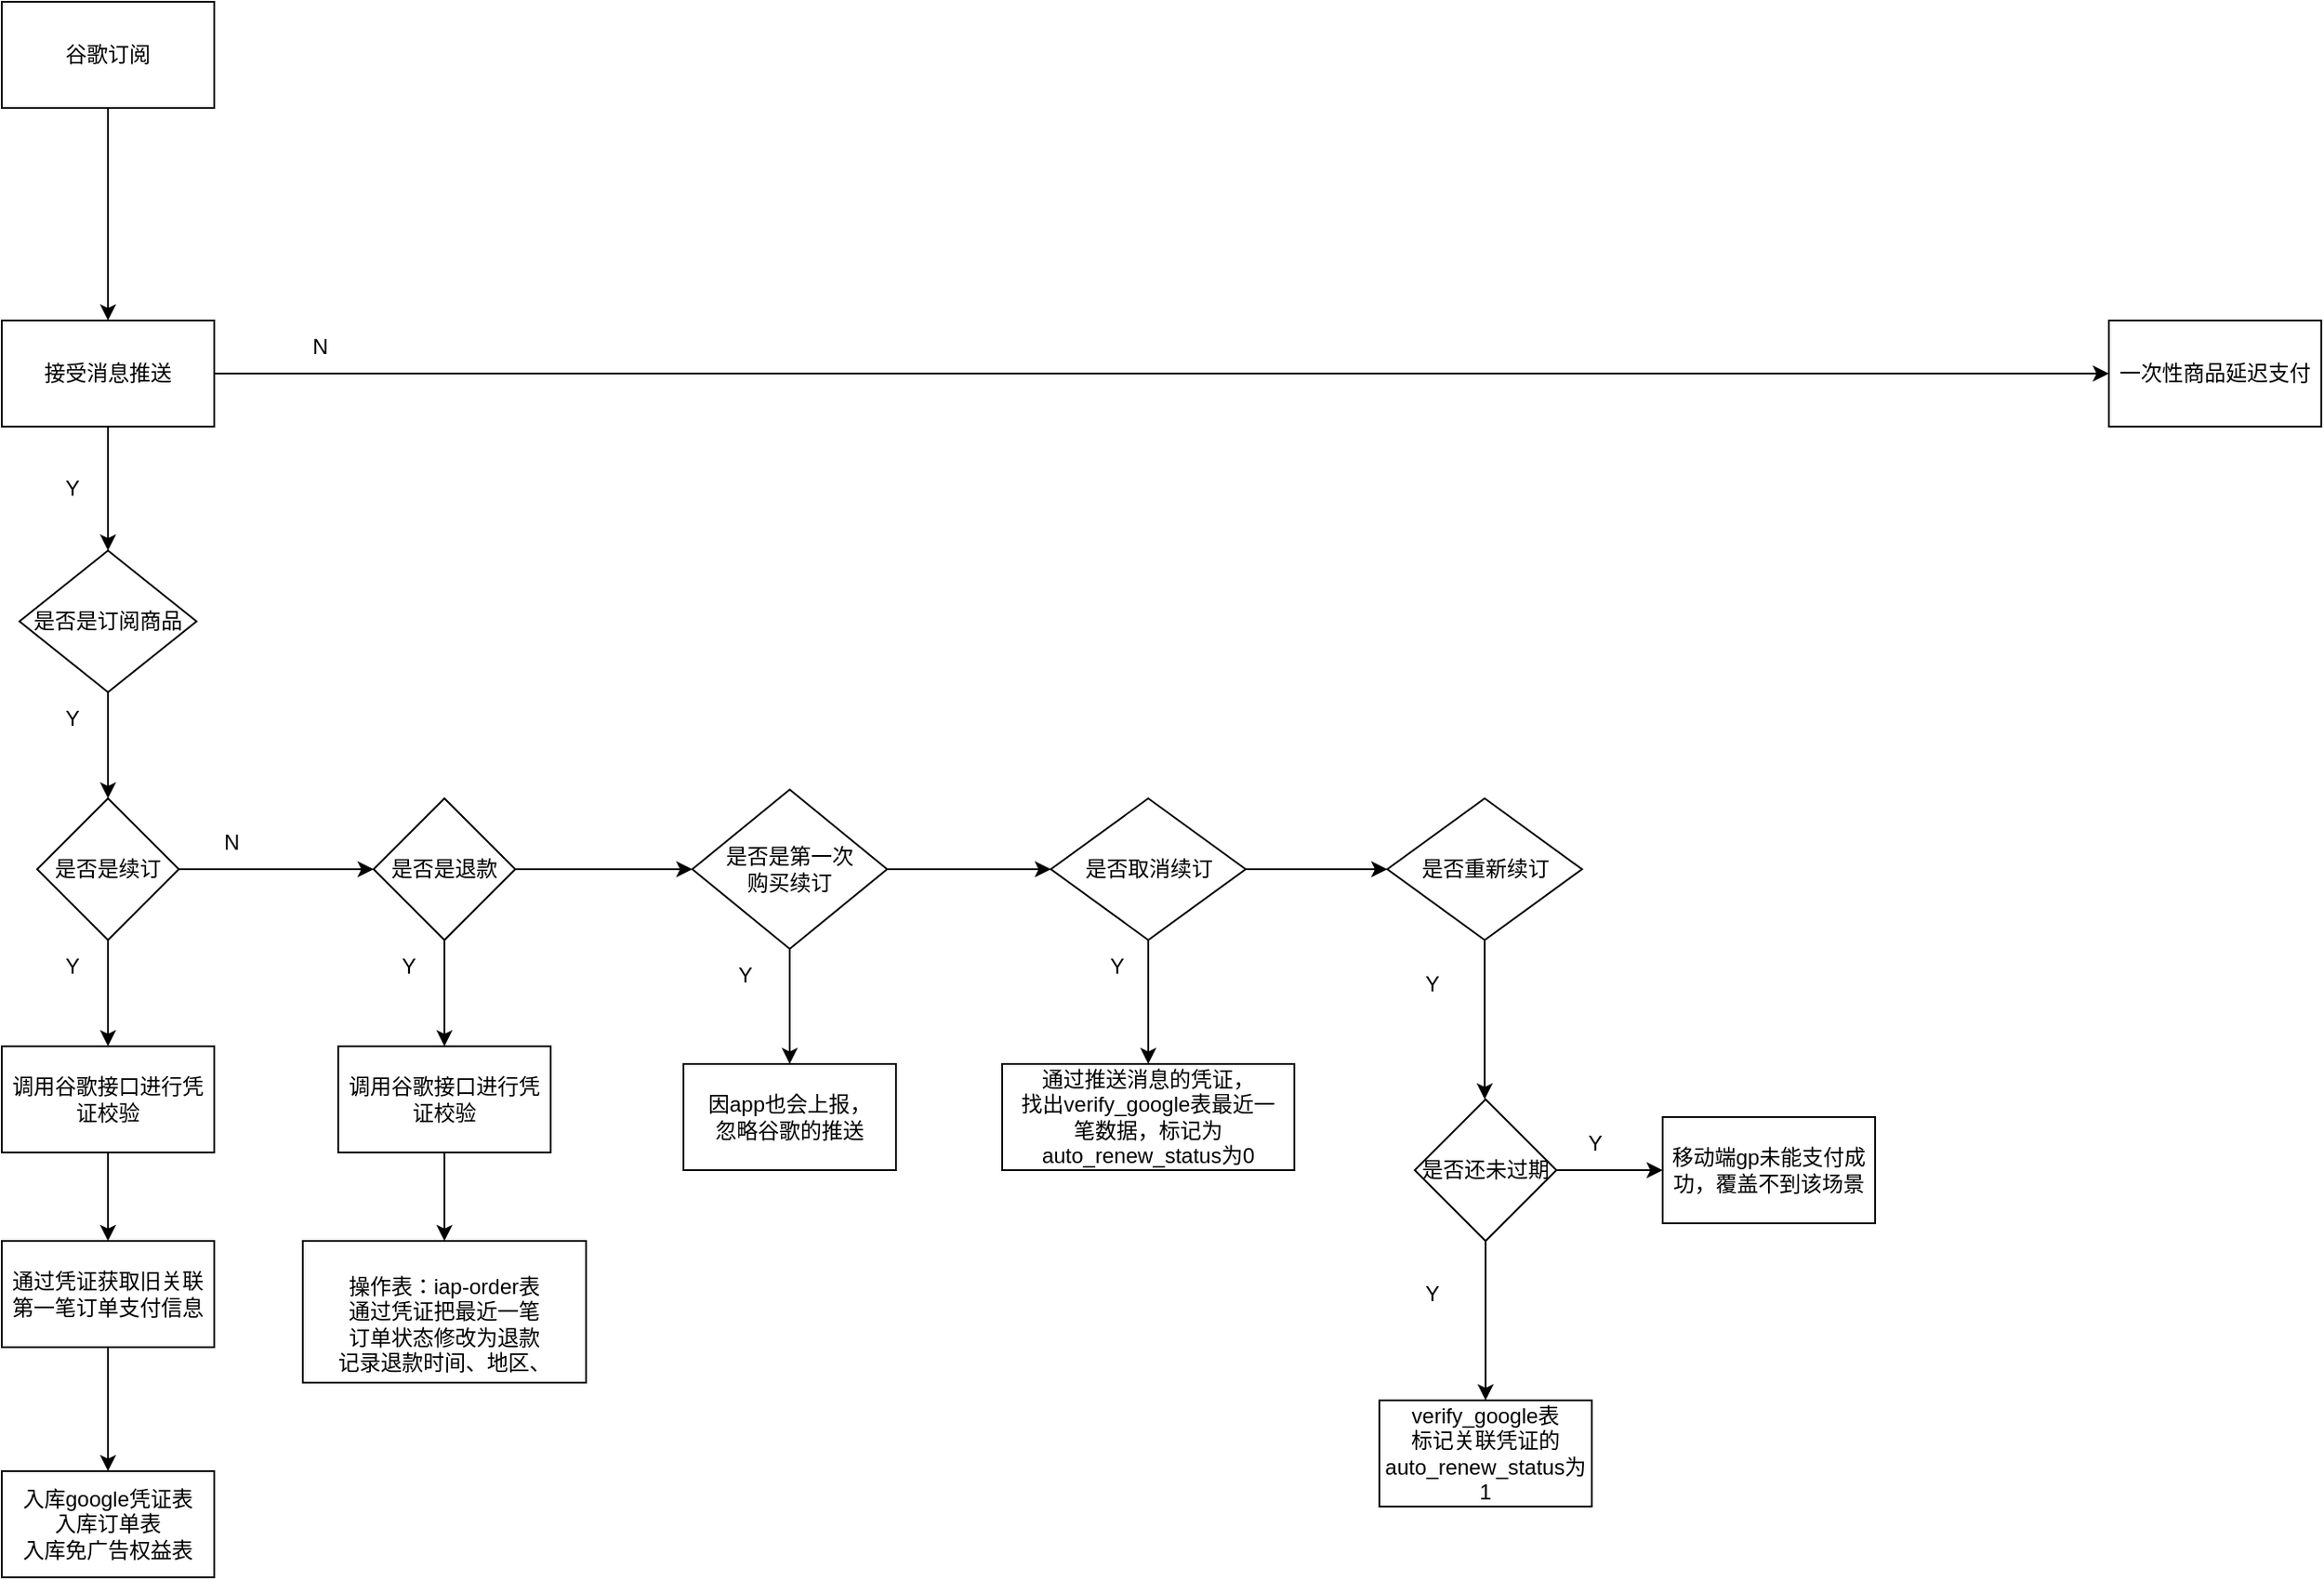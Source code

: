 <mxfile version="21.0.2" type="github">
  <diagram name="第 1 页" id="ZdYJFvP875uwJYrcXZKz">
    <mxGraphModel dx="1674" dy="4008" grid="1" gridSize="10" guides="1" tooltips="1" connect="1" arrows="1" fold="1" page="1" pageScale="1" pageWidth="2339" pageHeight="3300" math="0" shadow="0">
      <root>
        <mxCell id="0" />
        <mxCell id="1" parent="0" />
        <mxCell id="8QBZkefJyZ8zBn_YgFsc-3" style="edgeStyle=orthogonalEdgeStyle;rounded=0;orthogonalLoop=1;jettySize=auto;html=1;entryX=0.5;entryY=0;entryDx=0;entryDy=0;" edge="1" parent="1" source="8QBZkefJyZ8zBn_YgFsc-1" target="8QBZkefJyZ8zBn_YgFsc-2">
          <mxGeometry relative="1" as="geometry" />
        </mxCell>
        <mxCell id="8QBZkefJyZ8zBn_YgFsc-1" value="谷歌订阅" style="rounded=0;whiteSpace=wrap;html=1;" vertex="1" parent="1">
          <mxGeometry x="130" y="-170" width="120" height="60" as="geometry" />
        </mxCell>
        <mxCell id="8QBZkefJyZ8zBn_YgFsc-20" value="" style="edgeStyle=orthogonalEdgeStyle;rounded=0;orthogonalLoop=1;jettySize=auto;html=1;" edge="1" parent="1" source="8QBZkefJyZ8zBn_YgFsc-2" target="8QBZkefJyZ8zBn_YgFsc-19">
          <mxGeometry relative="1" as="geometry" />
        </mxCell>
        <mxCell id="8QBZkefJyZ8zBn_YgFsc-28" value="" style="edgeStyle=orthogonalEdgeStyle;rounded=0;orthogonalLoop=1;jettySize=auto;html=1;entryX=0;entryY=0.5;entryDx=0;entryDy=0;" edge="1" parent="1" source="8QBZkefJyZ8zBn_YgFsc-2" target="8QBZkefJyZ8zBn_YgFsc-31">
          <mxGeometry relative="1" as="geometry">
            <mxPoint x="1130" y="40" as="targetPoint" />
          </mxGeometry>
        </mxCell>
        <mxCell id="8QBZkefJyZ8zBn_YgFsc-2" value="接受消息推送" style="rounded=0;whiteSpace=wrap;html=1;" vertex="1" parent="1">
          <mxGeometry x="130" y="10" width="120" height="60" as="geometry" />
        </mxCell>
        <mxCell id="8QBZkefJyZ8zBn_YgFsc-12" value="" style="edgeStyle=orthogonalEdgeStyle;rounded=0;orthogonalLoop=1;jettySize=auto;html=1;" edge="1" parent="1" source="8QBZkefJyZ8zBn_YgFsc-4" target="8QBZkefJyZ8zBn_YgFsc-11">
          <mxGeometry relative="1" as="geometry" />
        </mxCell>
        <mxCell id="8QBZkefJyZ8zBn_YgFsc-32" style="edgeStyle=orthogonalEdgeStyle;rounded=0;orthogonalLoop=1;jettySize=auto;html=1;exitX=0.5;exitY=1;exitDx=0;exitDy=0;entryX=0.5;entryY=0;entryDx=0;entryDy=0;" edge="1" parent="1" source="8QBZkefJyZ8zBn_YgFsc-4" target="8QBZkefJyZ8zBn_YgFsc-26">
          <mxGeometry relative="1" as="geometry" />
        </mxCell>
        <mxCell id="8QBZkefJyZ8zBn_YgFsc-4" value="是否是续订" style="rhombus;whiteSpace=wrap;html=1;" vertex="1" parent="1">
          <mxGeometry x="150" y="280" width="80" height="80" as="geometry" />
        </mxCell>
        <mxCell id="8QBZkefJyZ8zBn_YgFsc-9" value="" style="edgeStyle=orthogonalEdgeStyle;rounded=0;orthogonalLoop=1;jettySize=auto;html=1;" edge="1" parent="1" source="8QBZkefJyZ8zBn_YgFsc-5" target="8QBZkefJyZ8zBn_YgFsc-8">
          <mxGeometry relative="1" as="geometry" />
        </mxCell>
        <mxCell id="8QBZkefJyZ8zBn_YgFsc-5" value="通过凭证获取旧关联第一笔订单支付信息" style="whiteSpace=wrap;html=1;" vertex="1" parent="1">
          <mxGeometry x="130" y="530" width="120" height="60" as="geometry" />
        </mxCell>
        <mxCell id="8QBZkefJyZ8zBn_YgFsc-7" value="Y" style="text;html=1;strokeColor=none;fillColor=none;align=center;verticalAlign=middle;whiteSpace=wrap;rounded=0;" vertex="1" parent="1">
          <mxGeometry x="140" y="360" width="60" height="30" as="geometry" />
        </mxCell>
        <mxCell id="8QBZkefJyZ8zBn_YgFsc-8" value="入库google凭证表&lt;br&gt;入库订单表&lt;br&gt;入库免广告权益表" style="whiteSpace=wrap;html=1;" vertex="1" parent="1">
          <mxGeometry x="130" y="660" width="120" height="60" as="geometry" />
        </mxCell>
        <mxCell id="8QBZkefJyZ8zBn_YgFsc-18" value="" style="edgeStyle=orthogonalEdgeStyle;rounded=0;orthogonalLoop=1;jettySize=auto;html=1;" edge="1" parent="1" source="8QBZkefJyZ8zBn_YgFsc-11" target="8QBZkefJyZ8zBn_YgFsc-17">
          <mxGeometry relative="1" as="geometry" />
        </mxCell>
        <mxCell id="8QBZkefJyZ8zBn_YgFsc-37" value="" style="edgeStyle=orthogonalEdgeStyle;rounded=0;orthogonalLoop=1;jettySize=auto;html=1;" edge="1" parent="1" source="8QBZkefJyZ8zBn_YgFsc-11" target="8QBZkefJyZ8zBn_YgFsc-36">
          <mxGeometry relative="1" as="geometry" />
        </mxCell>
        <mxCell id="8QBZkefJyZ8zBn_YgFsc-11" value="是否是退款" style="rhombus;whiteSpace=wrap;html=1;" vertex="1" parent="1">
          <mxGeometry x="340" y="280" width="80" height="80" as="geometry" />
        </mxCell>
        <mxCell id="8QBZkefJyZ8zBn_YgFsc-35" value="" style="edgeStyle=orthogonalEdgeStyle;rounded=0;orthogonalLoop=1;jettySize=auto;html=1;" edge="1" parent="1" source="8QBZkefJyZ8zBn_YgFsc-17" target="8QBZkefJyZ8zBn_YgFsc-34">
          <mxGeometry relative="1" as="geometry" />
        </mxCell>
        <mxCell id="8QBZkefJyZ8zBn_YgFsc-17" value="调用谷歌接口进行凭证校验" style="whiteSpace=wrap;html=1;" vertex="1" parent="1">
          <mxGeometry x="320" y="420" width="120" height="60" as="geometry" />
        </mxCell>
        <mxCell id="8QBZkefJyZ8zBn_YgFsc-22" value="" style="edgeStyle=orthogonalEdgeStyle;rounded=0;orthogonalLoop=1;jettySize=auto;html=1;" edge="1" parent="1" source="8QBZkefJyZ8zBn_YgFsc-19" target="8QBZkefJyZ8zBn_YgFsc-4">
          <mxGeometry relative="1" as="geometry" />
        </mxCell>
        <mxCell id="8QBZkefJyZ8zBn_YgFsc-19" value="是否是订阅商品" style="rhombus;whiteSpace=wrap;html=1;rounded=0;" vertex="1" parent="1">
          <mxGeometry x="140" y="140" width="100" height="80" as="geometry" />
        </mxCell>
        <mxCell id="8QBZkefJyZ8zBn_YgFsc-23" value="Y" style="text;html=1;strokeColor=none;fillColor=none;align=center;verticalAlign=middle;whiteSpace=wrap;rounded=0;" vertex="1" parent="1">
          <mxGeometry x="140" y="220" width="60" height="30" as="geometry" />
        </mxCell>
        <mxCell id="8QBZkefJyZ8zBn_YgFsc-24" value="N" style="text;html=1;strokeColor=none;fillColor=none;align=center;verticalAlign=middle;whiteSpace=wrap;rounded=0;" vertex="1" parent="1">
          <mxGeometry x="230" y="290" width="60" height="30" as="geometry" />
        </mxCell>
        <mxCell id="8QBZkefJyZ8zBn_YgFsc-25" value="Y" style="text;html=1;strokeColor=none;fillColor=none;align=center;verticalAlign=middle;whiteSpace=wrap;rounded=0;" vertex="1" parent="1">
          <mxGeometry x="330" y="360" width="60" height="30" as="geometry" />
        </mxCell>
        <mxCell id="8QBZkefJyZ8zBn_YgFsc-33" style="edgeStyle=orthogonalEdgeStyle;rounded=0;orthogonalLoop=1;jettySize=auto;html=1;entryX=0.5;entryY=0;entryDx=0;entryDy=0;" edge="1" parent="1" source="8QBZkefJyZ8zBn_YgFsc-26" target="8QBZkefJyZ8zBn_YgFsc-5">
          <mxGeometry relative="1" as="geometry" />
        </mxCell>
        <mxCell id="8QBZkefJyZ8zBn_YgFsc-26" value="调用谷歌接口进行凭证校验" style="whiteSpace=wrap;html=1;" vertex="1" parent="1">
          <mxGeometry x="130" y="420" width="120" height="60" as="geometry" />
        </mxCell>
        <mxCell id="8QBZkefJyZ8zBn_YgFsc-29" value="Y" style="text;html=1;strokeColor=none;fillColor=none;align=center;verticalAlign=middle;whiteSpace=wrap;rounded=0;" vertex="1" parent="1">
          <mxGeometry x="140" y="90" width="60" height="30" as="geometry" />
        </mxCell>
        <mxCell id="8QBZkefJyZ8zBn_YgFsc-30" value="N" style="text;html=1;strokeColor=none;fillColor=none;align=center;verticalAlign=middle;whiteSpace=wrap;rounded=0;" vertex="1" parent="1">
          <mxGeometry x="280" y="10" width="60" height="30" as="geometry" />
        </mxCell>
        <mxCell id="8QBZkefJyZ8zBn_YgFsc-31" value="一次性商品延迟支付" style="rounded=0;whiteSpace=wrap;html=1;" vertex="1" parent="1">
          <mxGeometry x="1320" y="10" width="120" height="60" as="geometry" />
        </mxCell>
        <mxCell id="8QBZkefJyZ8zBn_YgFsc-34" value="&lt;br&gt;操作表：iap-order表&lt;br&gt;通过凭证把最近一笔&lt;br&gt;订单状态修改为退款&lt;br&gt;记录退款时间、地区、" style="whiteSpace=wrap;html=1;" vertex="1" parent="1">
          <mxGeometry x="300" y="530" width="160" height="80" as="geometry" />
        </mxCell>
        <mxCell id="8QBZkefJyZ8zBn_YgFsc-39" value="" style="edgeStyle=orthogonalEdgeStyle;rounded=0;orthogonalLoop=1;jettySize=auto;html=1;" edge="1" parent="1" source="8QBZkefJyZ8zBn_YgFsc-36" target="8QBZkefJyZ8zBn_YgFsc-38">
          <mxGeometry relative="1" as="geometry" />
        </mxCell>
        <mxCell id="8QBZkefJyZ8zBn_YgFsc-42" value="" style="edgeStyle=orthogonalEdgeStyle;rounded=0;orthogonalLoop=1;jettySize=auto;html=1;" edge="1" parent="1" source="8QBZkefJyZ8zBn_YgFsc-36" target="8QBZkefJyZ8zBn_YgFsc-41">
          <mxGeometry relative="1" as="geometry" />
        </mxCell>
        <mxCell id="8QBZkefJyZ8zBn_YgFsc-36" value="是否是第一次&lt;br&gt;购买续订" style="rhombus;whiteSpace=wrap;html=1;" vertex="1" parent="1">
          <mxGeometry x="520" y="275" width="110" height="90" as="geometry" />
        </mxCell>
        <mxCell id="8QBZkefJyZ8zBn_YgFsc-38" value="因app也会上报，&lt;br&gt;忽略谷歌的推送" style="whiteSpace=wrap;html=1;" vertex="1" parent="1">
          <mxGeometry x="515" y="430" width="120" height="60" as="geometry" />
        </mxCell>
        <mxCell id="8QBZkefJyZ8zBn_YgFsc-40" value="Y" style="text;html=1;strokeColor=none;fillColor=none;align=center;verticalAlign=middle;whiteSpace=wrap;rounded=0;" vertex="1" parent="1">
          <mxGeometry x="520" y="365" width="60" height="30" as="geometry" />
        </mxCell>
        <mxCell id="8QBZkefJyZ8zBn_YgFsc-44" value="" style="edgeStyle=orthogonalEdgeStyle;rounded=0;orthogonalLoop=1;jettySize=auto;html=1;" edge="1" parent="1" source="8QBZkefJyZ8zBn_YgFsc-41" target="8QBZkefJyZ8zBn_YgFsc-43">
          <mxGeometry relative="1" as="geometry" />
        </mxCell>
        <mxCell id="8QBZkefJyZ8zBn_YgFsc-47" value="" style="edgeStyle=orthogonalEdgeStyle;rounded=0;orthogonalLoop=1;jettySize=auto;html=1;" edge="1" parent="1" source="8QBZkefJyZ8zBn_YgFsc-41" target="8QBZkefJyZ8zBn_YgFsc-46">
          <mxGeometry relative="1" as="geometry" />
        </mxCell>
        <mxCell id="8QBZkefJyZ8zBn_YgFsc-41" value="是否取消续订" style="rhombus;whiteSpace=wrap;html=1;" vertex="1" parent="1">
          <mxGeometry x="722.5" y="280" width="110" height="80" as="geometry" />
        </mxCell>
        <mxCell id="8QBZkefJyZ8zBn_YgFsc-43" value="通过推送消息的凭证，&lt;br&gt;找出verify_google表最近一&lt;br&gt;笔数据，标记为&lt;br&gt;auto_renew_status为0" style="whiteSpace=wrap;html=1;" vertex="1" parent="1">
          <mxGeometry x="695" y="430" width="165" height="60" as="geometry" />
        </mxCell>
        <mxCell id="8QBZkefJyZ8zBn_YgFsc-45" value="Y" style="text;html=1;strokeColor=none;fillColor=none;align=center;verticalAlign=middle;whiteSpace=wrap;rounded=0;" vertex="1" parent="1">
          <mxGeometry x="730" y="360" width="60" height="30" as="geometry" />
        </mxCell>
        <mxCell id="8QBZkefJyZ8zBn_YgFsc-49" value="" style="edgeStyle=orthogonalEdgeStyle;rounded=0;orthogonalLoop=1;jettySize=auto;html=1;" edge="1" parent="1" source="8QBZkefJyZ8zBn_YgFsc-46">
          <mxGeometry relative="1" as="geometry">
            <mxPoint x="967.5" y="450" as="targetPoint" />
          </mxGeometry>
        </mxCell>
        <mxCell id="8QBZkefJyZ8zBn_YgFsc-46" value="是否重新续订" style="rhombus;whiteSpace=wrap;html=1;" vertex="1" parent="1">
          <mxGeometry x="912.5" y="280" width="110" height="80" as="geometry" />
        </mxCell>
        <mxCell id="8QBZkefJyZ8zBn_YgFsc-50" value="Y" style="text;html=1;strokeColor=none;fillColor=none;align=center;verticalAlign=middle;whiteSpace=wrap;rounded=0;" vertex="1" parent="1">
          <mxGeometry x="907.5" y="370" width="60" height="30" as="geometry" />
        </mxCell>
        <mxCell id="8QBZkefJyZ8zBn_YgFsc-53" value="" style="edgeStyle=orthogonalEdgeStyle;rounded=0;orthogonalLoop=1;jettySize=auto;html=1;" edge="1" parent="1" source="8QBZkefJyZ8zBn_YgFsc-51" target="8QBZkefJyZ8zBn_YgFsc-52">
          <mxGeometry relative="1" as="geometry" />
        </mxCell>
        <mxCell id="8QBZkefJyZ8zBn_YgFsc-58" value="" style="edgeStyle=orthogonalEdgeStyle;rounded=0;orthogonalLoop=1;jettySize=auto;html=1;" edge="1" parent="1" source="8QBZkefJyZ8zBn_YgFsc-51" target="8QBZkefJyZ8zBn_YgFsc-57">
          <mxGeometry relative="1" as="geometry" />
        </mxCell>
        <mxCell id="8QBZkefJyZ8zBn_YgFsc-51" value="是否还未过期" style="rhombus;whiteSpace=wrap;html=1;" vertex="1" parent="1">
          <mxGeometry x="928" y="450" width="80" height="80" as="geometry" />
        </mxCell>
        <mxCell id="8QBZkefJyZ8zBn_YgFsc-52" value="verify_google表&lt;br&gt;标记关联凭证的&lt;br style=&quot;border-color: var(--border-color);&quot;&gt;auto_renew_status为1" style="whiteSpace=wrap;html=1;" vertex="1" parent="1">
          <mxGeometry x="908" y="620" width="120" height="60" as="geometry" />
        </mxCell>
        <mxCell id="8QBZkefJyZ8zBn_YgFsc-54" value="Y" style="text;html=1;strokeColor=none;fillColor=none;align=center;verticalAlign=middle;whiteSpace=wrap;rounded=0;" vertex="1" parent="1">
          <mxGeometry x="908" y="545" width="60" height="30" as="geometry" />
        </mxCell>
        <mxCell id="8QBZkefJyZ8zBn_YgFsc-57" value="移动端gp未能支付成功，覆盖不到该场景" style="whiteSpace=wrap;html=1;" vertex="1" parent="1">
          <mxGeometry x="1068" y="460" width="120" height="60" as="geometry" />
        </mxCell>
        <mxCell id="8QBZkefJyZ8zBn_YgFsc-59" value="Y" style="text;html=1;strokeColor=none;fillColor=none;align=center;verticalAlign=middle;whiteSpace=wrap;rounded=0;" vertex="1" parent="1">
          <mxGeometry x="1000" y="460" width="60" height="30" as="geometry" />
        </mxCell>
      </root>
    </mxGraphModel>
  </diagram>
</mxfile>

